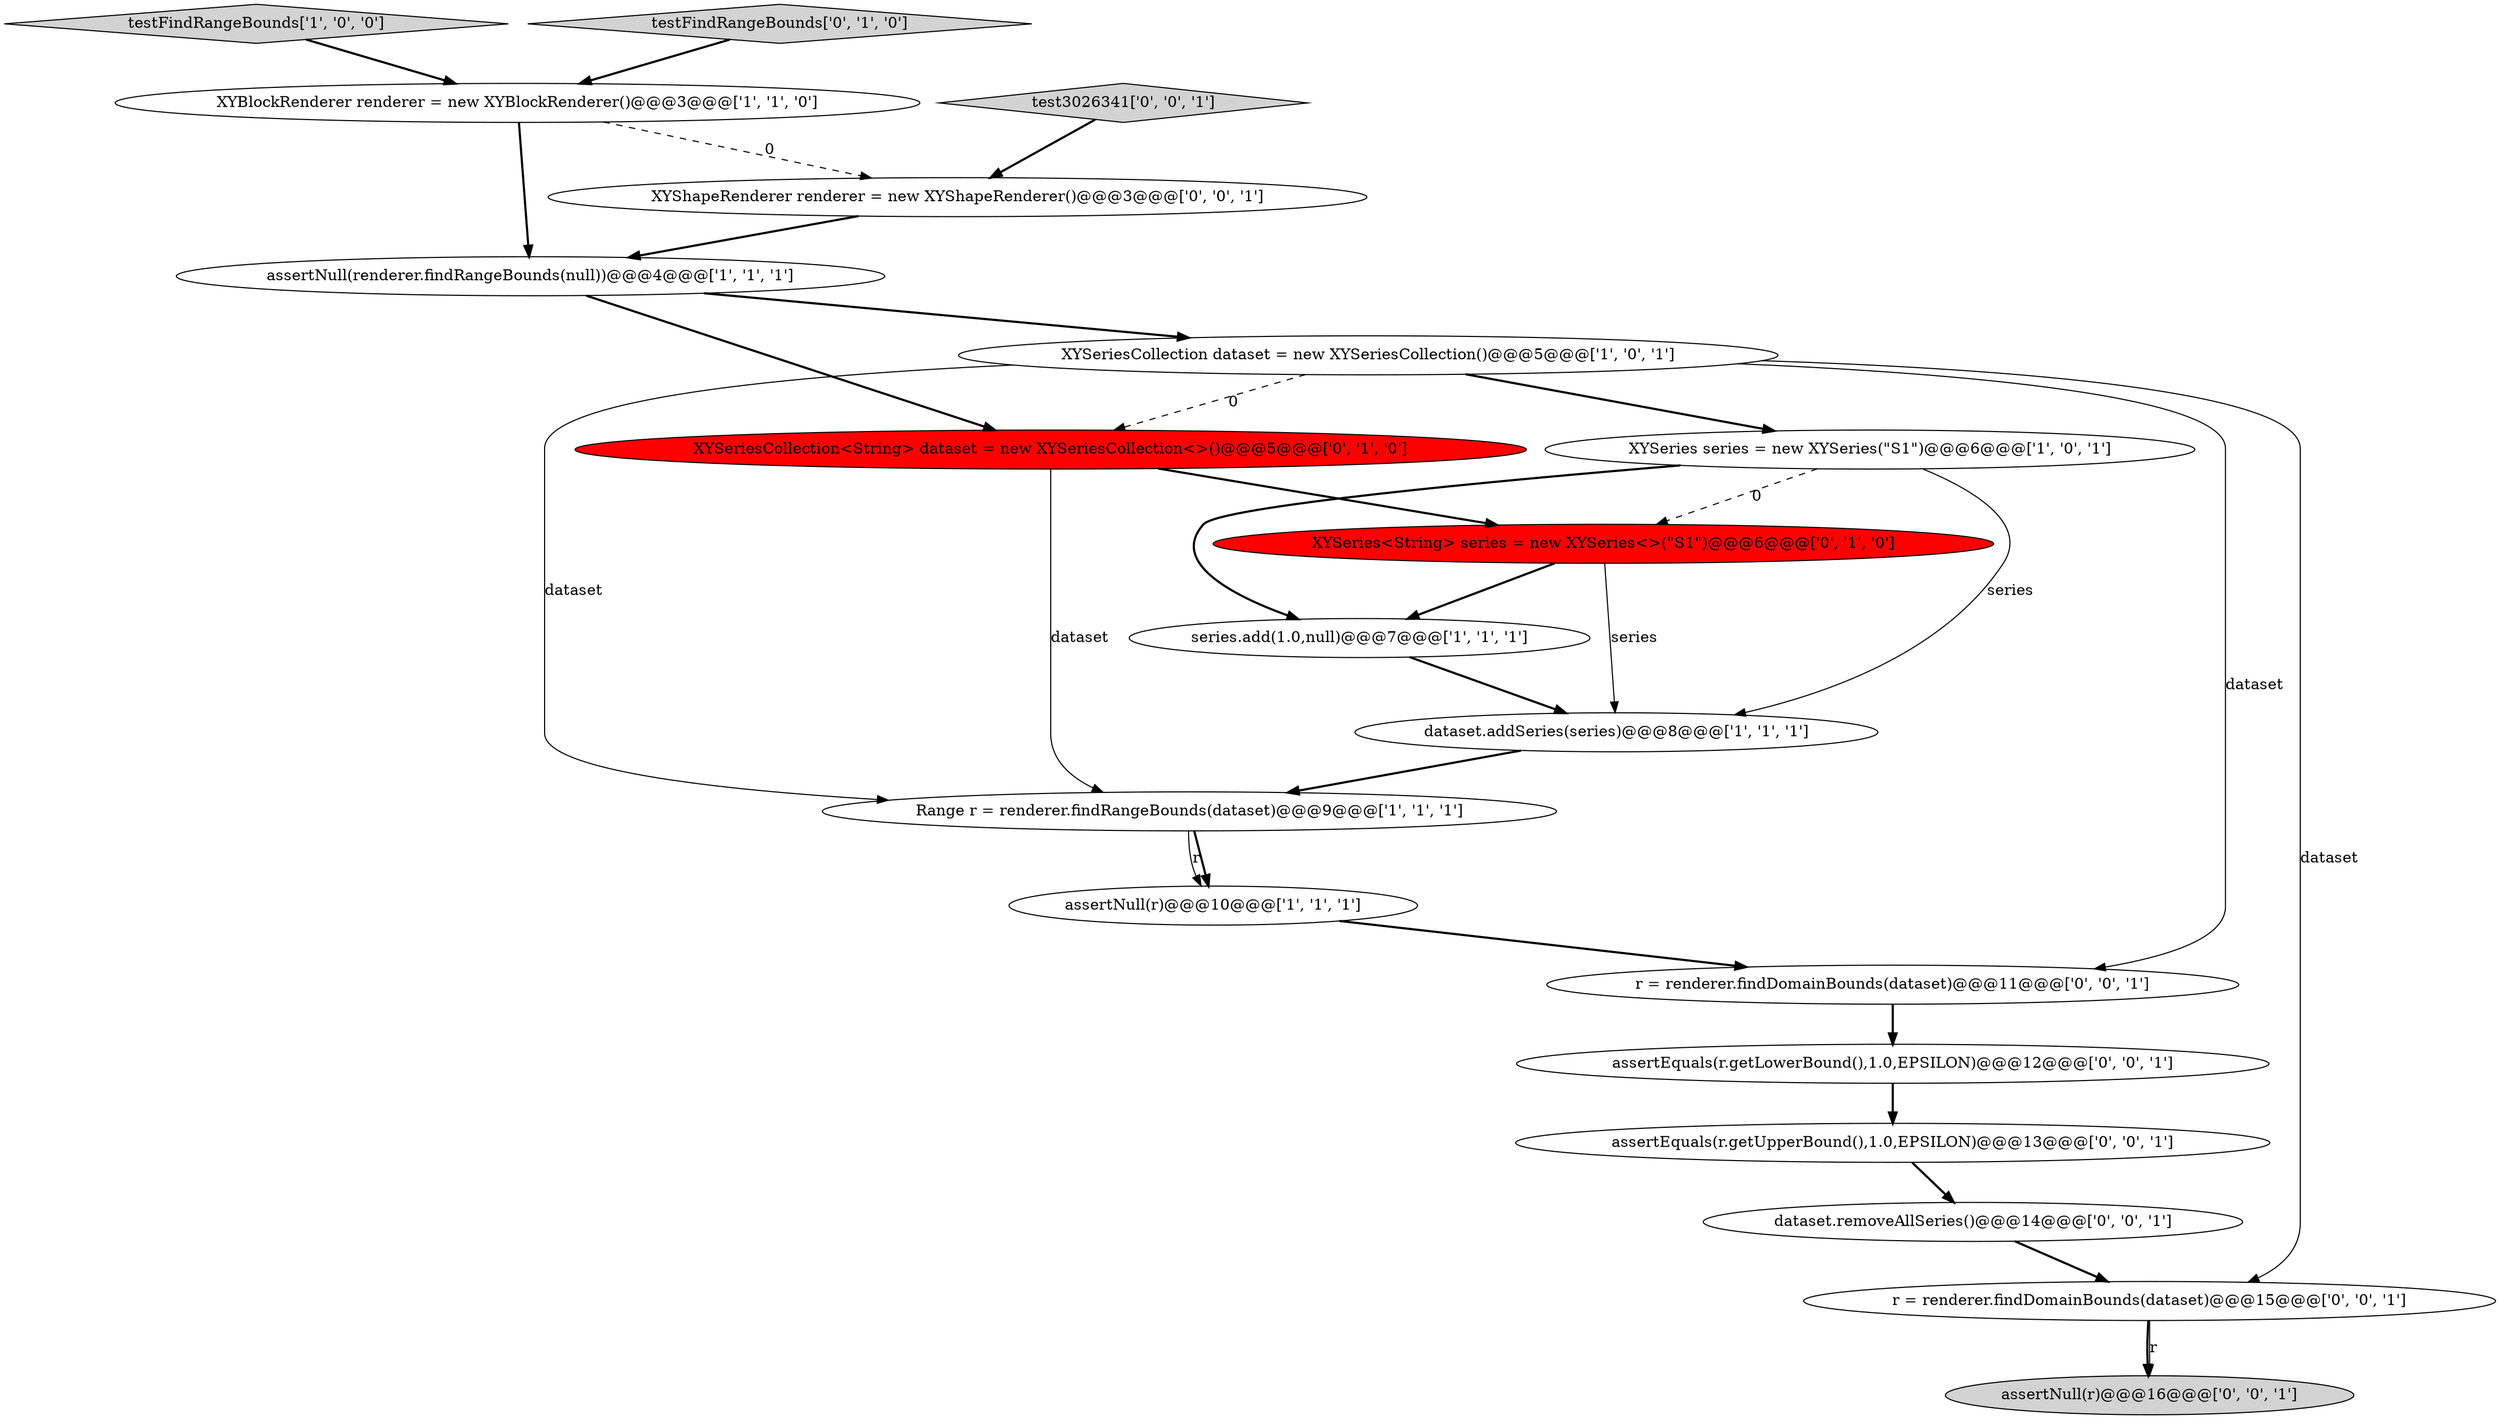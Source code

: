 digraph {
8 [style = filled, label = "dataset.addSeries(series)@@@8@@@['1', '1', '1']", fillcolor = white, shape = ellipse image = "AAA0AAABBB1BBB"];
6 [style = filled, label = "XYBlockRenderer renderer = new XYBlockRenderer()@@@3@@@['1', '1', '0']", fillcolor = white, shape = ellipse image = "AAA0AAABBB1BBB"];
16 [style = filled, label = "assertNull(r)@@@16@@@['0', '0', '1']", fillcolor = lightgray, shape = ellipse image = "AAA0AAABBB3BBB"];
3 [style = filled, label = "assertNull(r)@@@10@@@['1', '1', '1']", fillcolor = white, shape = ellipse image = "AAA0AAABBB1BBB"];
17 [style = filled, label = "test3026341['0', '0', '1']", fillcolor = lightgray, shape = diamond image = "AAA0AAABBB3BBB"];
12 [style = filled, label = "dataset.removeAllSeries()@@@14@@@['0', '0', '1']", fillcolor = white, shape = ellipse image = "AAA0AAABBB3BBB"];
5 [style = filled, label = "testFindRangeBounds['1', '0', '0']", fillcolor = lightgray, shape = diamond image = "AAA0AAABBB1BBB"];
4 [style = filled, label = "series.add(1.0,null)@@@7@@@['1', '1', '1']", fillcolor = white, shape = ellipse image = "AAA0AAABBB1BBB"];
7 [style = filled, label = "assertNull(renderer.findRangeBounds(null))@@@4@@@['1', '1', '1']", fillcolor = white, shape = ellipse image = "AAA0AAABBB1BBB"];
13 [style = filled, label = "assertEquals(r.getUpperBound(),1.0,EPSILON)@@@13@@@['0', '0', '1']", fillcolor = white, shape = ellipse image = "AAA0AAABBB3BBB"];
19 [style = filled, label = "XYShapeRenderer renderer = new XYShapeRenderer()@@@3@@@['0', '0', '1']", fillcolor = white, shape = ellipse image = "AAA0AAABBB3BBB"];
0 [style = filled, label = "XYSeriesCollection dataset = new XYSeriesCollection()@@@5@@@['1', '0', '1']", fillcolor = white, shape = ellipse image = "AAA0AAABBB1BBB"];
14 [style = filled, label = "r = renderer.findDomainBounds(dataset)@@@11@@@['0', '0', '1']", fillcolor = white, shape = ellipse image = "AAA0AAABBB3BBB"];
1 [style = filled, label = "XYSeries series = new XYSeries(\"S1\")@@@6@@@['1', '0', '1']", fillcolor = white, shape = ellipse image = "AAA0AAABBB1BBB"];
10 [style = filled, label = "XYSeries<String> series = new XYSeries<>(\"S1\")@@@6@@@['0', '1', '0']", fillcolor = red, shape = ellipse image = "AAA1AAABBB2BBB"];
15 [style = filled, label = "r = renderer.findDomainBounds(dataset)@@@15@@@['0', '0', '1']", fillcolor = white, shape = ellipse image = "AAA0AAABBB3BBB"];
18 [style = filled, label = "assertEquals(r.getLowerBound(),1.0,EPSILON)@@@12@@@['0', '0', '1']", fillcolor = white, shape = ellipse image = "AAA0AAABBB3BBB"];
9 [style = filled, label = "XYSeriesCollection<String> dataset = new XYSeriesCollection<>()@@@5@@@['0', '1', '0']", fillcolor = red, shape = ellipse image = "AAA1AAABBB2BBB"];
11 [style = filled, label = "testFindRangeBounds['0', '1', '0']", fillcolor = lightgray, shape = diamond image = "AAA0AAABBB2BBB"];
2 [style = filled, label = "Range r = renderer.findRangeBounds(dataset)@@@9@@@['1', '1', '1']", fillcolor = white, shape = ellipse image = "AAA0AAABBB1BBB"];
1->4 [style = bold, label=""];
2->3 [style = bold, label=""];
11->6 [style = bold, label=""];
3->14 [style = bold, label=""];
12->15 [style = bold, label=""];
2->3 [style = solid, label="r"];
7->0 [style = bold, label=""];
1->10 [style = dashed, label="0"];
9->10 [style = bold, label=""];
15->16 [style = bold, label=""];
17->19 [style = bold, label=""];
7->9 [style = bold, label=""];
10->8 [style = solid, label="series"];
13->12 [style = bold, label=""];
5->6 [style = bold, label=""];
8->2 [style = bold, label=""];
0->1 [style = bold, label=""];
6->19 [style = dashed, label="0"];
9->2 [style = solid, label="dataset"];
18->13 [style = bold, label=""];
10->4 [style = bold, label=""];
4->8 [style = bold, label=""];
15->16 [style = solid, label="r"];
14->18 [style = bold, label=""];
0->2 [style = solid, label="dataset"];
0->15 [style = solid, label="dataset"];
0->9 [style = dashed, label="0"];
1->8 [style = solid, label="series"];
6->7 [style = bold, label=""];
0->14 [style = solid, label="dataset"];
19->7 [style = bold, label=""];
}
